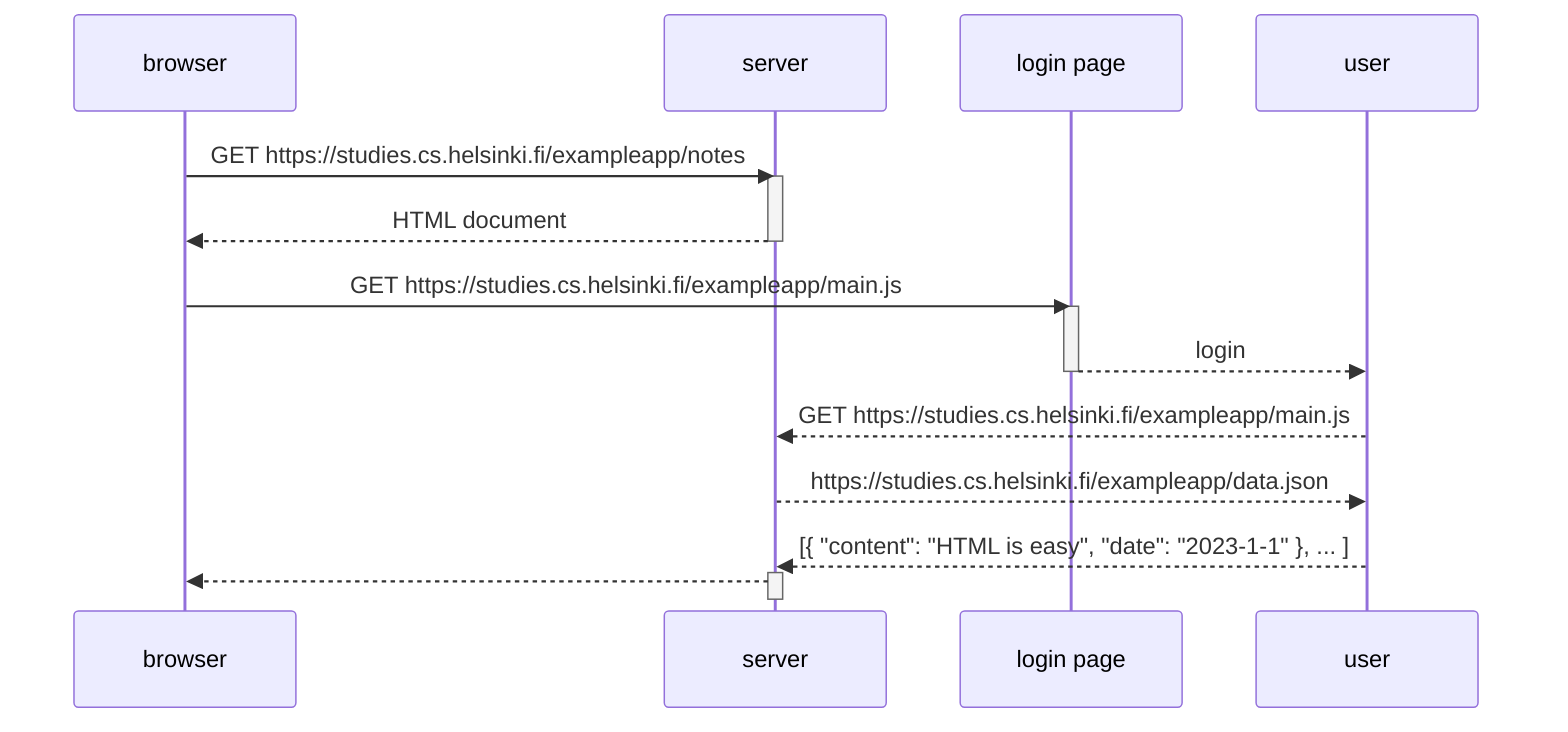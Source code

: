 sequenceDiagram
    participant browser
    participant server
    participant login page
    participant user
    
    browser->>server: GET https://studies.cs.helsinki.fi/exampleapp/notes
    activate server
    server-->>browser: HTML document
    deactivate server
    

    
    browser->>login page: GET https://studies.cs.helsinki.fi/exampleapp/main.js
    activate login page
    login page-->>user: login
    deactivate login page
    
    
    user-->>server:GET https://studies.cs.helsinki.fi/exampleapp/main.js
    server-->>user:https://studies.cs.helsinki.fi/exampleapp/data.json 
     user-->>server:[{ "content": "HTML is easy", "date": "2023-1-1" }, ... ]

    activate server
    server-->>browser: 
    deactivate server